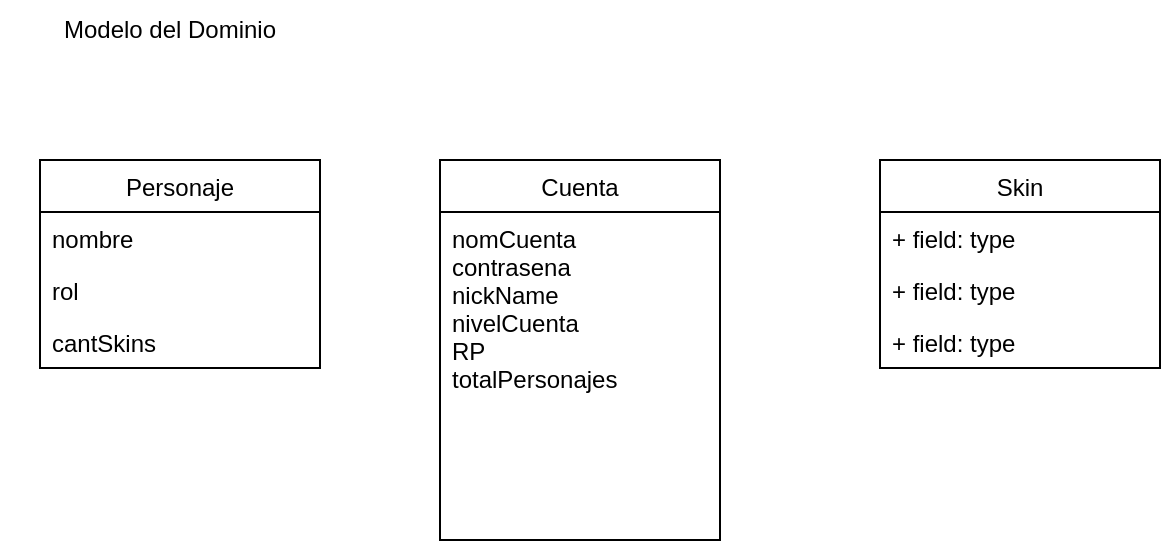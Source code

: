 <mxfile version="15.4.1" type="device"><diagram id="mE44OB0qDa1LQHGZSSlp" name="Page-1"><mxGraphModel dx="1038" dy="575" grid="1" gridSize="10" guides="1" tooltips="1" connect="1" arrows="1" fold="1" page="1" pageScale="1" pageWidth="1654" pageHeight="2336" math="0" shadow="0"><root><mxCell id="0"/><mxCell id="1" parent="0"/><mxCell id="P52hZVU3rJjQCwYDotBA-1" value="Personaje" style="swimlane;fontStyle=0;childLayout=stackLayout;horizontal=1;startSize=26;fillColor=none;horizontalStack=0;resizeParent=1;resizeParentMax=0;resizeLast=0;collapsible=1;marginBottom=0;" parent="1" vertex="1"><mxGeometry x="80" y="100" width="140" height="104" as="geometry"/></mxCell><mxCell id="P52hZVU3rJjQCwYDotBA-2" value="nombre" style="text;strokeColor=none;fillColor=none;align=left;verticalAlign=top;spacingLeft=4;spacingRight=4;overflow=hidden;rotatable=0;points=[[0,0.5],[1,0.5]];portConstraint=eastwest;" parent="P52hZVU3rJjQCwYDotBA-1" vertex="1"><mxGeometry y="26" width="140" height="26" as="geometry"/></mxCell><mxCell id="P52hZVU3rJjQCwYDotBA-3" value="rol" style="text;strokeColor=none;fillColor=none;align=left;verticalAlign=top;spacingLeft=4;spacingRight=4;overflow=hidden;rotatable=0;points=[[0,0.5],[1,0.5]];portConstraint=eastwest;" parent="P52hZVU3rJjQCwYDotBA-1" vertex="1"><mxGeometry y="52" width="140" height="26" as="geometry"/></mxCell><mxCell id="P52hZVU3rJjQCwYDotBA-4" value="cantSkins" style="text;strokeColor=none;fillColor=none;align=left;verticalAlign=top;spacingLeft=4;spacingRight=4;overflow=hidden;rotatable=0;points=[[0,0.5],[1,0.5]];portConstraint=eastwest;" parent="P52hZVU3rJjQCwYDotBA-1" vertex="1"><mxGeometry y="78" width="140" height="26" as="geometry"/></mxCell><mxCell id="P52hZVU3rJjQCwYDotBA-5" value="Modelo del Dominio&lt;br&gt;" style="text;html=1;strokeColor=none;fillColor=none;align=center;verticalAlign=middle;whiteSpace=wrap;rounded=0;" parent="1" vertex="1"><mxGeometry x="60" y="20" width="170" height="30" as="geometry"/></mxCell><mxCell id="P52hZVU3rJjQCwYDotBA-6" value="Cuenta" style="swimlane;fontStyle=0;childLayout=stackLayout;horizontal=1;startSize=26;fillColor=none;horizontalStack=0;resizeParent=1;resizeParentMax=0;resizeLast=0;collapsible=1;marginBottom=0;" parent="1" vertex="1"><mxGeometry x="280" y="100" width="140" height="190" as="geometry"/></mxCell><mxCell id="P52hZVU3rJjQCwYDotBA-9" value="nomCuenta&#10;contrasena&#10;nickName&#10;nivelCuenta&#10;RP&#10;totalPersonajes&#10;" style="text;strokeColor=none;fillColor=none;align=left;verticalAlign=top;spacingLeft=4;spacingRight=4;overflow=hidden;rotatable=0;points=[[0,0.5],[1,0.5]];portConstraint=eastwest;" parent="P52hZVU3rJjQCwYDotBA-6" vertex="1"><mxGeometry y="26" width="140" height="164" as="geometry"/></mxCell><mxCell id="qMbKmkifK47GLBKWP7Sk-1" value="Skin" style="swimlane;fontStyle=0;childLayout=stackLayout;horizontal=1;startSize=26;fillColor=none;horizontalStack=0;resizeParent=1;resizeParentMax=0;resizeLast=0;collapsible=1;marginBottom=0;" vertex="1" parent="1"><mxGeometry x="500" y="100" width="140" height="104" as="geometry"/></mxCell><mxCell id="qMbKmkifK47GLBKWP7Sk-2" value="+ field: type" style="text;strokeColor=none;fillColor=none;align=left;verticalAlign=top;spacingLeft=4;spacingRight=4;overflow=hidden;rotatable=0;points=[[0,0.5],[1,0.5]];portConstraint=eastwest;" vertex="1" parent="qMbKmkifK47GLBKWP7Sk-1"><mxGeometry y="26" width="140" height="26" as="geometry"/></mxCell><mxCell id="qMbKmkifK47GLBKWP7Sk-3" value="+ field: type" style="text;strokeColor=none;fillColor=none;align=left;verticalAlign=top;spacingLeft=4;spacingRight=4;overflow=hidden;rotatable=0;points=[[0,0.5],[1,0.5]];portConstraint=eastwest;" vertex="1" parent="qMbKmkifK47GLBKWP7Sk-1"><mxGeometry y="52" width="140" height="26" as="geometry"/></mxCell><mxCell id="qMbKmkifK47GLBKWP7Sk-4" value="+ field: type" style="text;strokeColor=none;fillColor=none;align=left;verticalAlign=top;spacingLeft=4;spacingRight=4;overflow=hidden;rotatable=0;points=[[0,0.5],[1,0.5]];portConstraint=eastwest;" vertex="1" parent="qMbKmkifK47GLBKWP7Sk-1"><mxGeometry y="78" width="140" height="26" as="geometry"/></mxCell></root></mxGraphModel></diagram></mxfile>